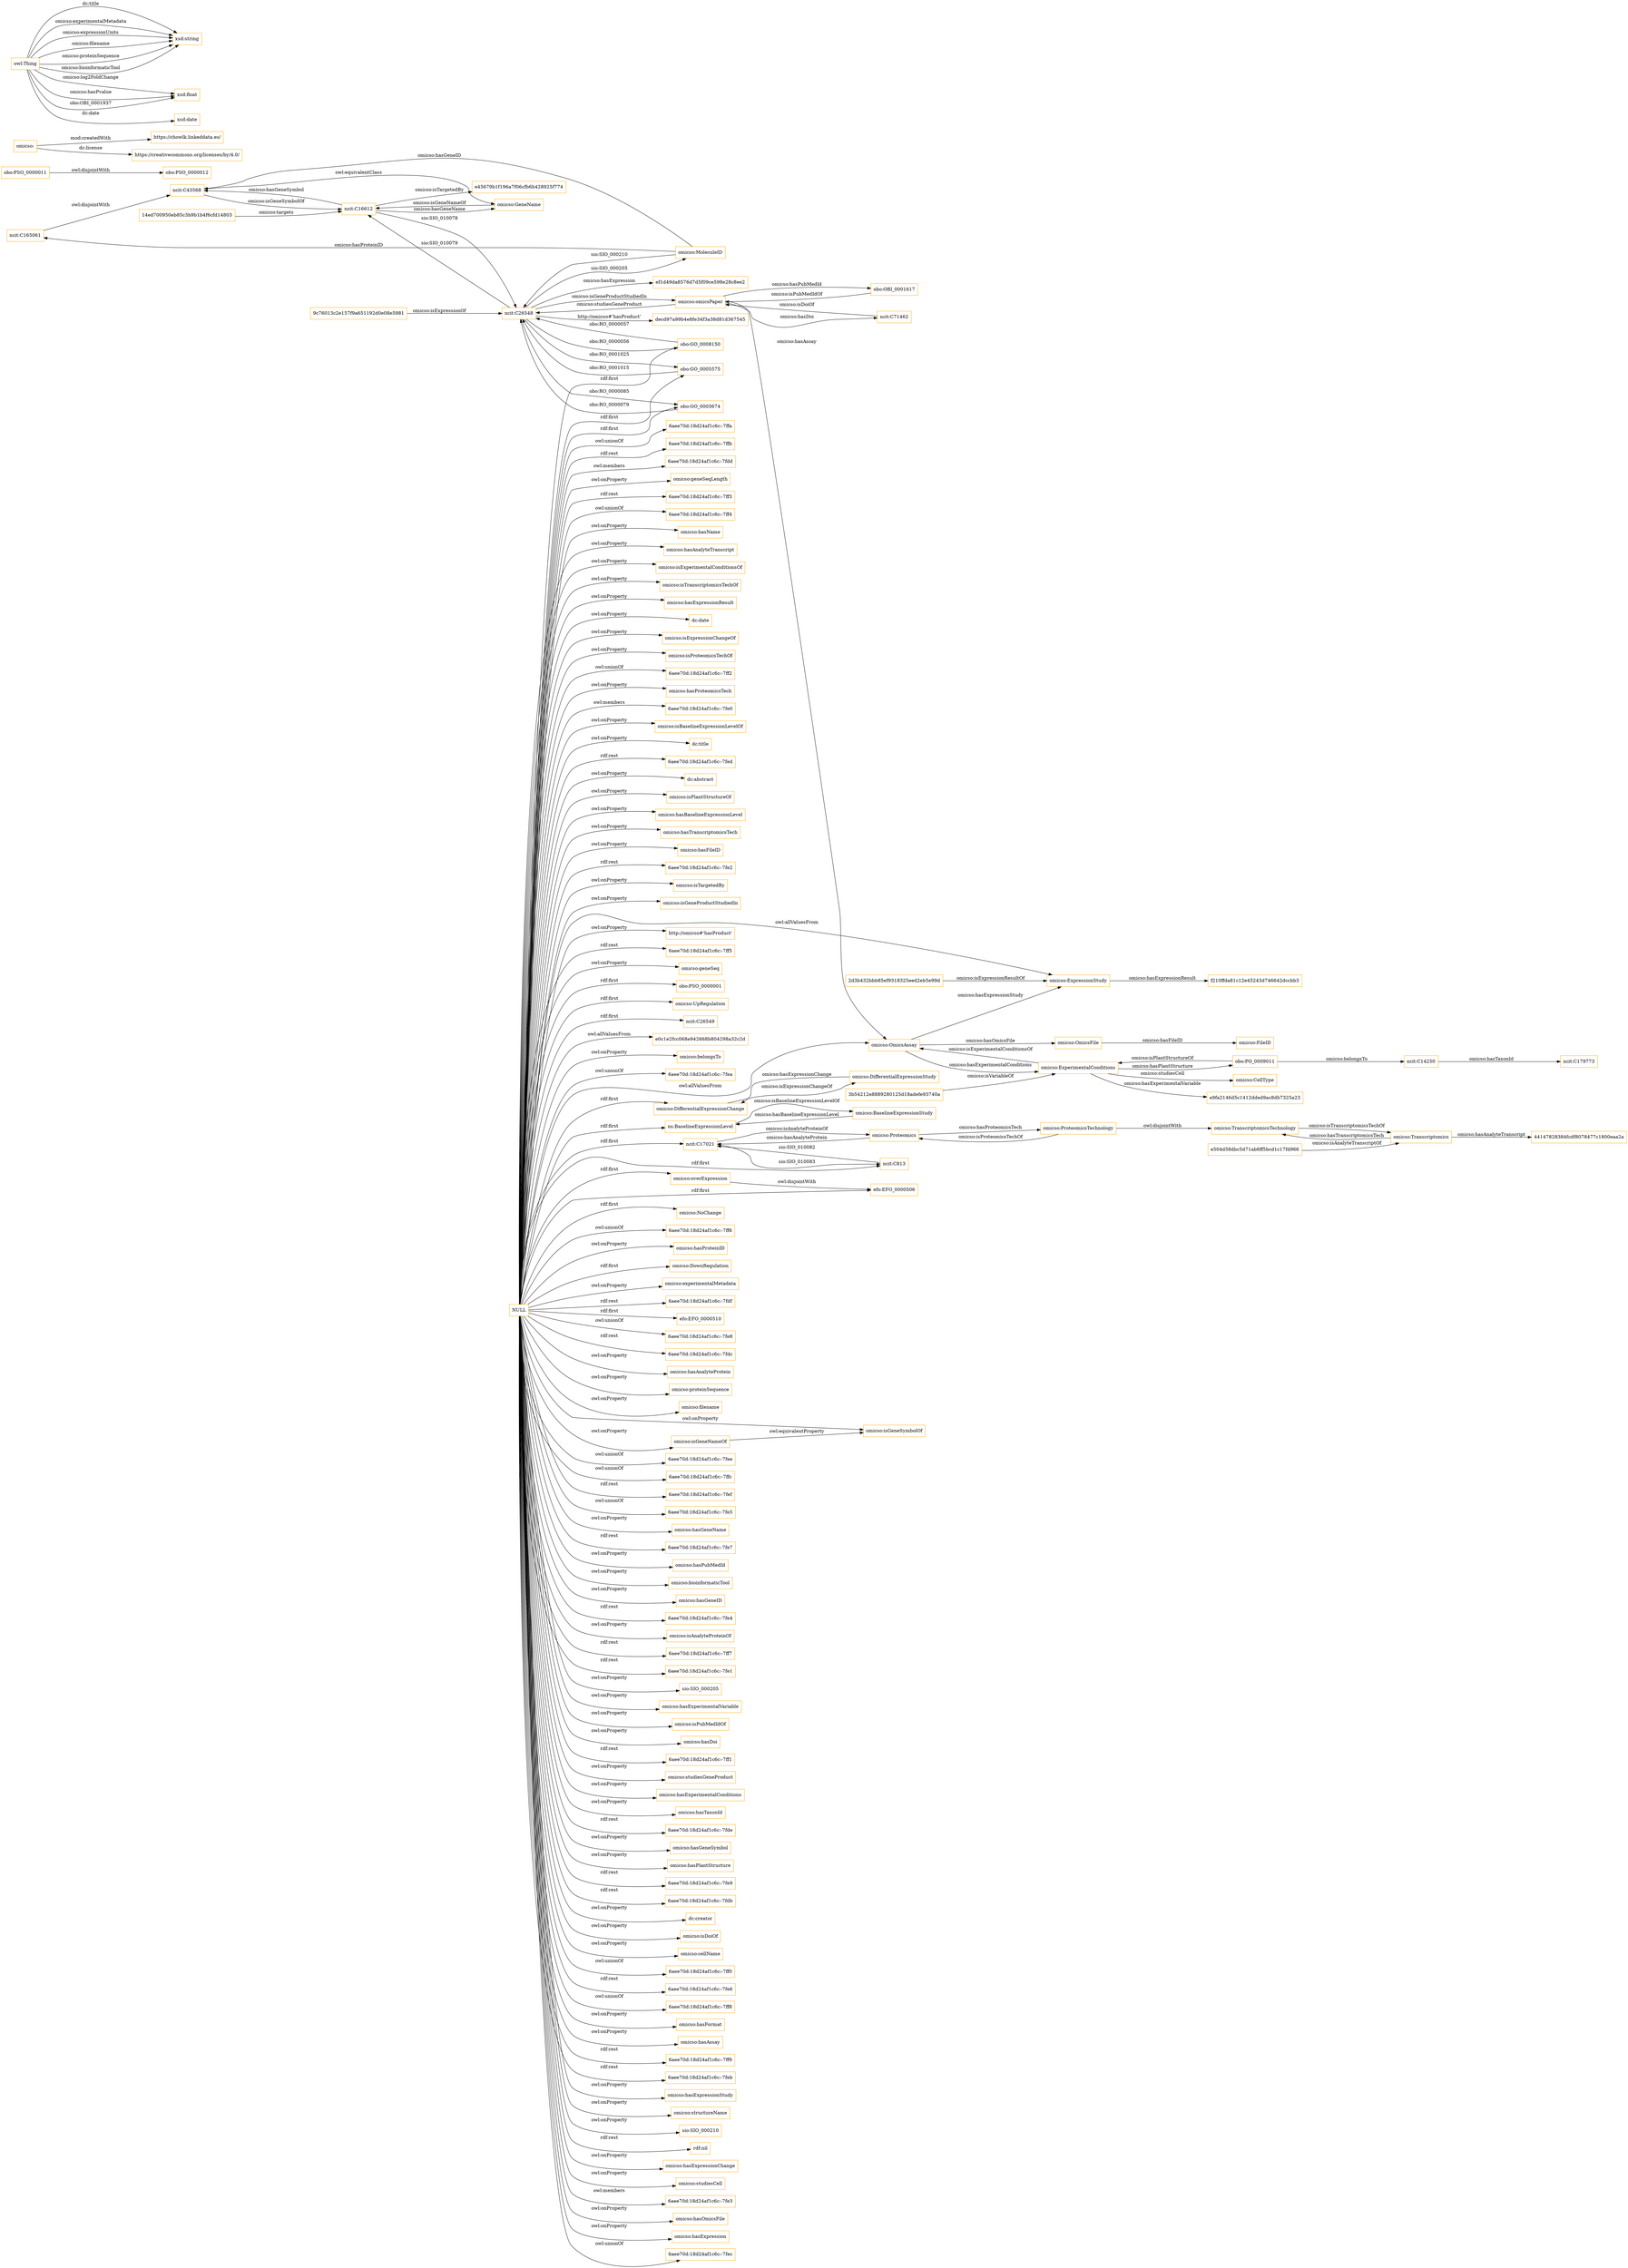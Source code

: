 digraph ar2dtool_diagram { 
rankdir=LR;
size="1501"
node [shape = rectangle, color="orange"]; "ncit:C165061" "omicso:ExperimentalConditions" "e504d58dbc5d71ab6ff5bcd1c17fd966" "omicso:Proteomics" "obo:PSO_0000012" "obo:PSO_0000001" "obo:GO_0008150" "omicso:DifferentialExpressionChange" "omicso:UpRegulation" "ncit:C26549" "ncit:C43568" "ncit:C179773" "e0c1e2fcc068e942668b804298a32c2d" "obo:PO_0009011" "omicso:MoleculeID" "omicso:FileID" "3b54212e8889280125d18adefe93740a" "omicso:Transcriptomics" "decd97a99b4e8fe34f3a38d81d367545" "omicso:DifferentialExpressionStudy" "omicso:ExpressionStudy" "9c76013c2e157f9a651192d0e08e5981" "f210ffda81c12e45243d746642dccbb3" "ns:BaselineExpressionLevel" "44147828384fcdf8078477c1800eaa2a" "e45679b1f196a7f06cfb6b428925f774" "ncit:C17021" "omicso:OmicsFile" "efo:EFO_0000506" "omicso:CellType" "obo:PSO_0000011" "e9fa2146d5c1412dded9ac8db7325a23" "obo:OBI_0001617" "omicso:overExpression" "2d3b432bbb85ef9318325eed2eb5e99d" "ncit:C16612" "omicso:ProteomicsTechnology" "omicso:NoChange" "obo:GO_0005575" "omicso:GeneName" "ncit:C14250" "omicso:omicsPaper" "ncit:C71462" "14ed700950eb85c3b9b1b4f6cfd14803" "ef1d49da8576d7d5f09ce598e28c8ee2" "ncit:C813" "omicso:OmicsAssay" "omicso:DownRegulation" "obo:GO_0003674" "omicso:BaselineExpressionStudy" "omicso:TranscriptomicsTechnology" "efo:EFO_0000510" "ncit:C26548" ; /*classes style*/
	"ncit:C165061" -> "ncit:C43568" [ label = "owl:disjointWith" ];
	"ncit:C43568" -> "omicso:GeneName" [ label = "owl:equivalentClass" ];
	"omicso:" -> "https://chowlk.linkeddata.es/" [ label = "mod:createdWith" ];
	"omicso:" -> "https://creativecommons.org/licenses/by/4.0/" [ label = "dc:license" ];
	"omicso:overExpression" -> "efo:EFO_0000506" [ label = "owl:disjointWith" ];
	"NULL" -> "6aee70d:18d24af1c6c:-7fe8" [ label = "owl:unionOf" ];
	"NULL" -> "6aee70d:18d24af1c6c:-7fdc" [ label = "rdf:rest" ];
	"NULL" -> "obo:GO_0003674" [ label = "rdf:first" ];
	"NULL" -> "omicso:hasAnalyteProtein" [ label = "owl:onProperty" ];
	"NULL" -> "omicso:proteinSequence" [ label = "owl:onProperty" ];
	"NULL" -> "omicso:filename" [ label = "owl:onProperty" ];
	"NULL" -> "omicso:isGeneSymbolOf" [ label = "owl:onProperty" ];
	"NULL" -> "6aee70d:18d24af1c6c:-7fee" [ label = "owl:unionOf" ];
	"NULL" -> "6aee70d:18d24af1c6c:-7ffc" [ label = "owl:unionOf" ];
	"NULL" -> "6aee70d:18d24af1c6c:-7fef" [ label = "rdf:rest" ];
	"NULL" -> "6aee70d:18d24af1c6c:-7fe5" [ label = "owl:unionOf" ];
	"NULL" -> "omicso:hasGeneName" [ label = "owl:onProperty" ];
	"NULL" -> "6aee70d:18d24af1c6c:-7fe7" [ label = "rdf:rest" ];
	"NULL" -> "omicso:hasPubMedId" [ label = "owl:onProperty" ];
	"NULL" -> "omicso:bioinformaticTool" [ label = "owl:onProperty" ];
	"NULL" -> "omicso:hasGeneID" [ label = "owl:onProperty" ];
	"NULL" -> "omicso:ExpressionStudy" [ label = "owl:allValuesFrom" ];
	"NULL" -> "efo:EFO_0000510" [ label = "rdf:first" ];
	"NULL" -> "ncit:C17021" [ label = "rdf:first" ];
	"NULL" -> "6aee70d:18d24af1c6c:-7fe4" [ label = "rdf:rest" ];
	"NULL" -> "omicso:isAnalyteProteinOf" [ label = "owl:onProperty" ];
	"NULL" -> "6aee70d:18d24af1c6c:-7ff7" [ label = "rdf:rest" ];
	"NULL" -> "6aee70d:18d24af1c6c:-7fe1" [ label = "rdf:rest" ];
	"NULL" -> "ncit:C813" [ label = "rdf:first" ];
	"NULL" -> "sio:SIO_000205" [ label = "owl:onProperty" ];
	"NULL" -> "omicso:hasExperimentalVariable" [ label = "owl:onProperty" ];
	"NULL" -> "obo:GO_0008150" [ label = "rdf:first" ];
	"NULL" -> "e0c1e2fcc068e942668b804298a32c2d" [ label = "owl:allValuesFrom" ];
	"NULL" -> "omicso:isPubMedIdOf" [ label = "owl:onProperty" ];
	"NULL" -> "omicso:hasDoi" [ label = "owl:onProperty" ];
	"NULL" -> "6aee70d:18d24af1c6c:-7ff1" [ label = "rdf:rest" ];
	"NULL" -> "omicso:studiesGeneProduct" [ label = "owl:onProperty" ];
	"NULL" -> "omicso:hasExperimentalConditions" [ label = "owl:onProperty" ];
	"NULL" -> "omicso:overExpression" [ label = "rdf:first" ];
	"NULL" -> "omicso:hasTaxonId" [ label = "owl:onProperty" ];
	"NULL" -> "6aee70d:18d24af1c6c:-7fde" [ label = "rdf:rest" ];
	"NULL" -> "omicso:hasGeneSymbol" [ label = "owl:onProperty" ];
	"NULL" -> "omicso:hasPlantStructure" [ label = "owl:onProperty" ];
	"NULL" -> "6aee70d:18d24af1c6c:-7fe9" [ label = "rdf:rest" ];
	"NULL" -> "6aee70d:18d24af1c6c:-7fdb" [ label = "rdf:rest" ];
	"NULL" -> "dc:creator" [ label = "owl:onProperty" ];
	"NULL" -> "omicso:isDoiOf" [ label = "owl:onProperty" ];
	"NULL" -> "omicso:cellName" [ label = "owl:onProperty" ];
	"NULL" -> "6aee70d:18d24af1c6c:-7ff0" [ label = "owl:unionOf" ];
	"NULL" -> "6aee70d:18d24af1c6c:-7fe6" [ label = "rdf:rest" ];
	"NULL" -> "6aee70d:18d24af1c6c:-7ff8" [ label = "owl:unionOf" ];
	"NULL" -> "omicso:hasFormat" [ label = "owl:onProperty" ];
	"NULL" -> "omicso:hasAssay" [ label = "owl:onProperty" ];
	"NULL" -> "6aee70d:18d24af1c6c:-7ff9" [ label = "rdf:rest" ];
	"NULL" -> "6aee70d:18d24af1c6c:-7feb" [ label = "rdf:rest" ];
	"NULL" -> "omicso:hasExpressionStudy" [ label = "owl:onProperty" ];
	"NULL" -> "omicso:structureName" [ label = "owl:onProperty" ];
	"NULL" -> "sio:SIO_000210" [ label = "owl:onProperty" ];
	"NULL" -> "rdf:nil" [ label = "rdf:rest" ];
	"NULL" -> "omicso:hasExpressionChange" [ label = "owl:onProperty" ];
	"NULL" -> "obo:GO_0005575" [ label = "rdf:first" ];
	"NULL" -> "omicso:studiesCell" [ label = "owl:onProperty" ];
	"NULL" -> "6aee70d:18d24af1c6c:-7fe3" [ label = "owl:members" ];
	"NULL" -> "omicso:hasOmicsFile" [ label = "owl:onProperty" ];
	"NULL" -> "omicso:hasExpression" [ label = "owl:onProperty" ];
	"NULL" -> "omicso:DownRegulation" [ label = "rdf:first" ];
	"NULL" -> "omicso:DifferentialExpressionChange" [ label = "rdf:first" ];
	"NULL" -> "6aee70d:18d24af1c6c:-7fec" [ label = "owl:unionOf" ];
	"NULL" -> "6aee70d:18d24af1c6c:-7ffa" [ label = "owl:unionOf" ];
	"NULL" -> "6aee70d:18d24af1c6c:-7ffb" [ label = "rdf:rest" ];
	"NULL" -> "6aee70d:18d24af1c6c:-7fdd" [ label = "owl:members" ];
	"NULL" -> "omicso:geneSeqLength" [ label = "owl:onProperty" ];
	"NULL" -> "6aee70d:18d24af1c6c:-7ff3" [ label = "rdf:rest" ];
	"NULL" -> "6aee70d:18d24af1c6c:-7ff4" [ label = "owl:unionOf" ];
	"NULL" -> "omicso:isGeneNameOf" [ label = "owl:onProperty" ];
	"NULL" -> "omicso:hasName" [ label = "owl:onProperty" ];
	"NULL" -> "omicso:hasAnalyteTranscript" [ label = "owl:onProperty" ];
	"NULL" -> "omicso:isExperimentalConditionsOf" [ label = "owl:onProperty" ];
	"NULL" -> "omicso:isTranscriptomicsTechOf" [ label = "owl:onProperty" ];
	"NULL" -> "omicso:hasExpressionResult" [ label = "owl:onProperty" ];
	"NULL" -> "dc:date" [ label = "owl:onProperty" ];
	"NULL" -> "omicso:isExpressionChangeOf" [ label = "owl:onProperty" ];
	"NULL" -> "omicso:isProteomicsTechOf" [ label = "owl:onProperty" ];
	"NULL" -> "6aee70d:18d24af1c6c:-7ff2" [ label = "owl:unionOf" ];
	"NULL" -> "omicso:hasProteomicsTech" [ label = "owl:onProperty" ];
	"NULL" -> "6aee70d:18d24af1c6c:-7fe0" [ label = "owl:members" ];
	"NULL" -> "ns:BaselineExpressionLevel" [ label = "rdf:first" ];
	"NULL" -> "omicso:NoChange" [ label = "rdf:first" ];
	"NULL" -> "omicso:isBaselineExpressionLevelOf" [ label = "owl:onProperty" ];
	"NULL" -> "dc:title" [ label = "owl:onProperty" ];
	"NULL" -> "6aee70d:18d24af1c6c:-7fed" [ label = "rdf:rest" ];
	"NULL" -> "dc:abstract" [ label = "owl:onProperty" ];
	"NULL" -> "obo:PSO_0000001" [ label = "rdf:first" ];
	"NULL" -> "ncit:C26549" [ label = "rdf:first" ];
	"NULL" -> "omicso:isPlantStructureOf" [ label = "owl:onProperty" ];
	"NULL" -> "omicso:hasBaselineExpressionLevel" [ label = "owl:onProperty" ];
	"NULL" -> "omicso:hasTranscriptomicsTech" [ label = "owl:onProperty" ];
	"NULL" -> "omicso:hasFileID" [ label = "owl:onProperty" ];
	"NULL" -> "6aee70d:18d24af1c6c:-7fe2" [ label = "rdf:rest" ];
	"NULL" -> "omicso:isTargetedBy" [ label = "owl:onProperty" ];
	"NULL" -> "omicso:isGeneProductStudiedIn" [ label = "owl:onProperty" ];
	"NULL" -> "http://omicso#'hasProduct'" [ label = "owl:onProperty" ];
	"NULL" -> "6aee70d:18d24af1c6c:-7ff5" [ label = "rdf:rest" ];
	"NULL" -> "omicso:geneSeq" [ label = "owl:onProperty" ];
	"NULL" -> "omicso:belongsTo" [ label = "owl:onProperty" ];
	"NULL" -> "efo:EFO_0000506" [ label = "rdf:first" ];
	"NULL" -> "6aee70d:18d24af1c6c:-7fea" [ label = "owl:unionOf" ];
	"NULL" -> "6aee70d:18d24af1c6c:-7ff6" [ label = "owl:unionOf" ];
	"NULL" -> "omicso:hasProteinID" [ label = "owl:onProperty" ];
	"NULL" -> "omicso:UpRegulation" [ label = "rdf:first" ];
	"NULL" -> "omicso:experimentalMetadata" [ label = "owl:onProperty" ];
	"NULL" -> "omicso:OmicsAssay" [ label = "owl:allValuesFrom" ];
	"NULL" -> "6aee70d:18d24af1c6c:-7fdf" [ label = "rdf:rest" ];
	"omicso:isGeneNameOf" -> "omicso:isGeneSymbolOf" [ label = "owl:equivalentProperty" ];
	"omicso:ProteomicsTechnology" -> "omicso:TranscriptomicsTechnology" [ label = "owl:disjointWith" ];
	"obo:PSO_0000011" -> "obo:PSO_0000012" [ label = "owl:disjointWith" ];
	"omicso:ExperimentalConditions" -> "e9fa2146d5c1412dded9ac8db7325a23" [ label = "omicso:hasExperimentalVariable" ];
	"owl:Thing" -> "xsd:string" [ label = "dc:title" ];
	"omicso:Proteomics" -> "omicso:ProteomicsTechnology" [ label = "omicso:hasProteomicsTech" ];
	"omicso:MoleculeID" -> "ncit:C165061" [ label = "omicso:hasProteinID" ];
	"omicso:DifferentialExpressionChange" -> "omicso:DifferentialExpressionStudy" [ label = "omicso:isExpressionChangeOf" ];
	"ncit:C17021" -> "omicso:Proteomics" [ label = "omicso:isAnalyteProteinOf" ];
	"omicso:DifferentialExpressionStudy" -> "omicso:DifferentialExpressionChange" [ label = "omicso:hasExpressionChange" ];
	"omicso:omicsPaper" -> "obo:OBI_0001617" [ label = "omicso:hasPubMedId" ];
	"owl:Thing" -> "xsd:string" [ label = "omicso:experimentalMetadata" ];
	"owl:Thing" -> "xsd:float" [ label = "omicso:log2FoldChange" ];
	"obo:PO_0009011" -> "omicso:ExperimentalConditions" [ label = "omicso:isPlantStructureOf" ];
	"ncit:C14250" -> "ncit:C179773" [ label = "omicso:hasTaxonId" ];
	"omicso:OmicsAssay" -> "omicso:OmicsFile" [ label = "omicso:hasOmicsFile" ];
	"owl:Thing" -> "xsd:date" [ label = "dc:date" ];
	"owl:Thing" -> "xsd:string" [ label = "omicso:expressionUnits" ];
	"omicso:BaselineExpressionStudy" -> "ns:BaselineExpressionLevel" [ label = "omicso:hasBaselineExpressionLevel" ];
	"owl:Thing" -> "xsd:float" [ label = "omicso:hasPvalue" ];
	"omicso:MoleculeID" -> "ncit:C26548" [ label = "sio:SIO_000210" ];
	"ncit:C16612" -> "ncit:C43568" [ label = "omicso:hasGeneSymbol" ];
	"owl:Thing" -> "xsd:string" [ label = "omicso:filename" ];
	"omicso:TranscriptomicsTechnology" -> "omicso:Transcriptomics" [ label = "omicso:isTranscriptomicsTechOf" ];
	"omicso:Transcriptomics" -> "omicso:TranscriptomicsTechnology" [ label = "omicso:hasTranscriptomicsTech" ];
	"obo:GO_0008150" -> "ncit:C26548" [ label = "obo:RO_0000057" ];
	"ncit:C26548" -> "obo:GO_0005575" [ label = "obo:RO_0001025" ];
	"omicso:omicsPaper" -> "ncit:C26548" [ label = "omicso:studiesGeneProduct" ];
	"owl:Thing" -> "xsd:string" [ label = "omicso:proteinSequence" ];
	"omicso:ProteomicsTechnology" -> "omicso:Proteomics" [ label = "omicso:isProteomicsTechOf" ];
	"owl:Thing" -> "xsd:string" [ label = "omicso:bioinformaticTool" ];
	"ncit:C813" -> "ncit:C17021" [ label = "sio:SIO_010082" ];
	"ncit:C17021" -> "ncit:C813" [ label = "sio:SIO_010083" ];
	"ncit:C26548" -> "decd97a99b4e8fe34f3a38d81d367545" [ label = "http://omicso#'hasProduct'" ];
	"ncit:C26548" -> "omicso:MoleculeID" [ label = "sio:SIO_000205" ];
	"omicso:OmicsAssay" -> "omicso:ExpressionStudy" [ label = "omicso:hasExpressionStudy" ];
	"obo:PO_0009011" -> "ncit:C14250" [ label = "omicso:belongsTo" ];
	"ncit:C16612" -> "omicso:GeneName" [ label = "omicso:hasGeneName" ];
	"omicso:OmicsFile" -> "omicso:FileID" [ label = "omicso:hasFileID" ];
	"ns:BaselineExpressionLevel" -> "omicso:BaselineExpressionStudy" [ label = "omicso:isBaselineExpressionLevelOf" ];
	"omicso:omicsPaper" -> "omicso:OmicsAssay" [ label = "omicso:hasAssay" ];
	"ncit:C26548" -> "obo:GO_0008150" [ label = "obo:RO_0000056" ];
	"9c76013c2e157f9a651192d0e08e5981" -> "ncit:C26548" [ label = "omicso:isExpressionOf" ];
	"ncit:C26548" -> "ncit:C16612" [ label = "sio:SIO_010079" ];
	"ncit:C71462" -> "omicso:omicsPaper" [ label = "omicso:isDoiOf" ];
	"ncit:C16612" -> "ncit:C26548" [ label = "sio:SIO_010078" ];
	"ncit:C26548" -> "ef1d49da8576d7d5f09ce598e28c8ee2" [ label = "omicso:hasExpression" ];
	"3b54212e8889280125d18adefe93740a" -> "omicso:ExperimentalConditions" [ label = "omicso:isVariableOf" ];
	"obo:GO_0005575" -> "ncit:C26548" [ label = "obo:RO_0001015" ];
	"e504d58dbc5d71ab6ff5bcd1c17fd966" -> "omicso:Transcriptomics" [ label = "omicso:isAnalyteTranscriptOf" ];
	"omicso:ExperimentalConditions" -> "omicso:CellType" [ label = "omicso:studiesCell" ];
	"omicso:ExperimentalConditions" -> "obo:PO_0009011" [ label = "omicso:hasPlantStructure" ];
	"ncit:C26548" -> "obo:GO_0003674" [ label = "obo:RO_0000085" ];
	"omicso:Proteomics" -> "ncit:C17021" [ label = "omicso:hasAnalyteProtein" ];
	"omicso:OmicsAssay" -> "omicso:ExperimentalConditions" [ label = "omicso:hasExperimentalConditions" ];
	"omicso:GeneName" -> "ncit:C16612" [ label = "omicso:isGeneNameOf" ];
	"ncit:C43568" -> "ncit:C16612" [ label = "omicso:isGeneSymbolOf" ];
	"omicso:Transcriptomics" -> "44147828384fcdf8078477c1800eaa2a" [ label = "omicso:hasAnalyteTranscript" ];
	"2d3b432bbb85ef9318325eed2eb5e99d" -> "omicso:ExpressionStudy" [ label = "omicso:isExpressionResultOf" ];
	"omicso:ExperimentalConditions" -> "omicso:OmicsAssay" [ label = "omicso:isExperimentalConditionsOf" ];
	"obo:OBI_0001617" -> "omicso:omicsPaper" [ label = "omicso:isPubMedIdOf" ];
	"omicso:omicsPaper" -> "ncit:C71462" [ label = "omicso:hasDoi" ];
	"ncit:C26548" -> "omicso:omicsPaper" [ label = "omicso:isGeneProductStudiedIn" ];
	"omicso:ExpressionStudy" -> "f210ffda81c12e45243d746642dccbb3" [ label = "omicso:hasExpressionResult" ];
	"owl:Thing" -> "xsd:float" [ label = "obo:OBI_0001937" ];
	"obo:GO_0003674" -> "ncit:C26548" [ label = "obo:RO_0000079" ];
	"14ed700950eb85c3b9b1b4f6cfd14803" -> "ncit:C16612" [ label = "omicso:targets" ];
	"ncit:C16612" -> "e45679b1f196a7f06cfb6b428925f774" [ label = "omicso:isTargetedBy" ];
	"omicso:MoleculeID" -> "ncit:C43568" [ label = "omicso:hasGeneID" ];

}
